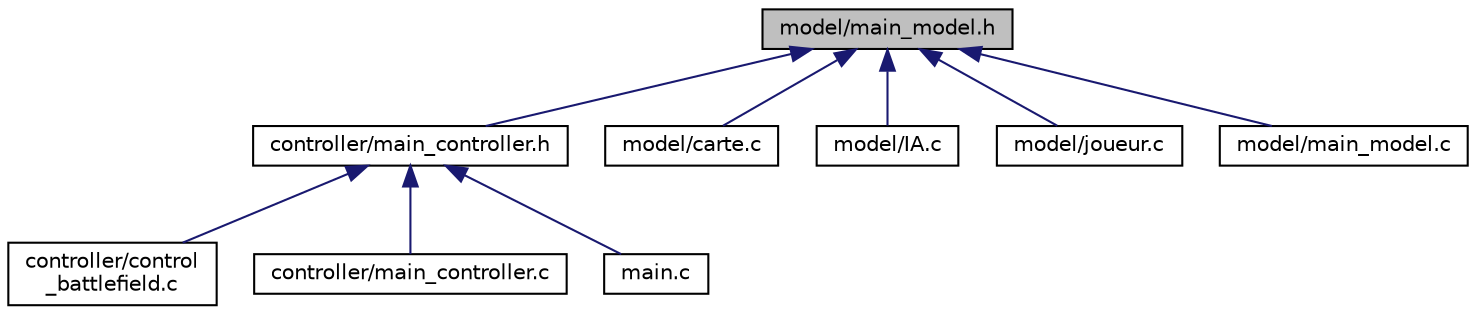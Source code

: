 digraph "model/main_model.h"
{
 // LATEX_PDF_SIZE
  edge [fontname="Helvetica",fontsize="10",labelfontname="Helvetica",labelfontsize="10"];
  node [fontname="Helvetica",fontsize="10",shape=record];
  Node1 [label="model/main_model.h",height=0.2,width=0.4,color="black", fillcolor="grey75", style="filled", fontcolor="black",tooltip="Fichier principal du model."];
  Node1 -> Node2 [dir="back",color="midnightblue",fontsize="10",style="solid",fontname="Helvetica"];
  Node2 [label="controller/main_controller.h",height=0.2,width=0.4,color="black", fillcolor="white", style="filled",URL="$main__controller_8h.html",tooltip="Fichier principal du controller."];
  Node2 -> Node3 [dir="back",color="midnightblue",fontsize="10",style="solid",fontname="Helvetica"];
  Node3 [label="controller/control\l_battlefield.c",height=0.2,width=0.4,color="black", fillcolor="white", style="filled",URL="$control__battlefield_8c.html",tooltip="gestion du controller du champ de bataille."];
  Node2 -> Node4 [dir="back",color="midnightblue",fontsize="10",style="solid",fontname="Helvetica"];
  Node4 [label="controller/main_controller.c",height=0.2,width=0.4,color="black", fillcolor="white", style="filled",URL="$main__controller_8c.html",tooltip="Fichier principal du controller."];
  Node2 -> Node5 [dir="back",color="midnightblue",fontsize="10",style="solid",fontname="Helvetica"];
  Node5 [label="main.c",height=0.2,width=0.4,color="black", fillcolor="white", style="filled",URL="$main_8c.html",tooltip="Fichier principal du projet."];
  Node1 -> Node6 [dir="back",color="midnightblue",fontsize="10",style="solid",fontname="Helvetica"];
  Node6 [label="model/carte.c",height=0.2,width=0.4,color="black", fillcolor="white", style="filled",URL="$carte_8c.html",tooltip="Fichier pour la gestion de la carte."];
  Node1 -> Node7 [dir="back",color="midnightblue",fontsize="10",style="solid",fontname="Helvetica"];
  Node7 [label="model/IA.c",height=0.2,width=0.4,color="black", fillcolor="white", style="filled",URL="$_i_a_8c.html",tooltip="Fichier pour la gestion de l'IA. Fichier pour la gestion de l'IA."];
  Node1 -> Node8 [dir="back",color="midnightblue",fontsize="10",style="solid",fontname="Helvetica"];
  Node8 [label="model/joueur.c",height=0.2,width=0.4,color="black", fillcolor="white", style="filled",URL="$joueur_8c.html",tooltip="Fichier pour la gestion du joueur."];
  Node1 -> Node9 [dir="back",color="midnightblue",fontsize="10",style="solid",fontname="Helvetica"];
  Node9 [label="model/main_model.c",height=0.2,width=0.4,color="black", fillcolor="white", style="filled",URL="$main__model_8c.html",tooltip="Fichier principal du model."];
}
